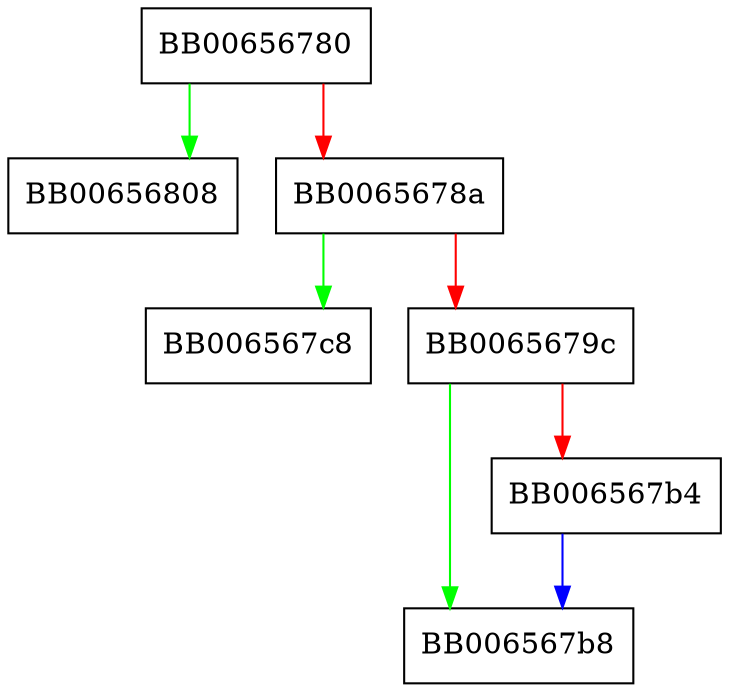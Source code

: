 digraph UI_get0_result {
  node [shape="box"];
  graph [splines=ortho];
  BB00656780 -> BB00656808 [color="green"];
  BB00656780 -> BB0065678a [color="red"];
  BB0065678a -> BB006567c8 [color="green"];
  BB0065678a -> BB0065679c [color="red"];
  BB0065679c -> BB006567b8 [color="green"];
  BB0065679c -> BB006567b4 [color="red"];
  BB006567b4 -> BB006567b8 [color="blue"];
}